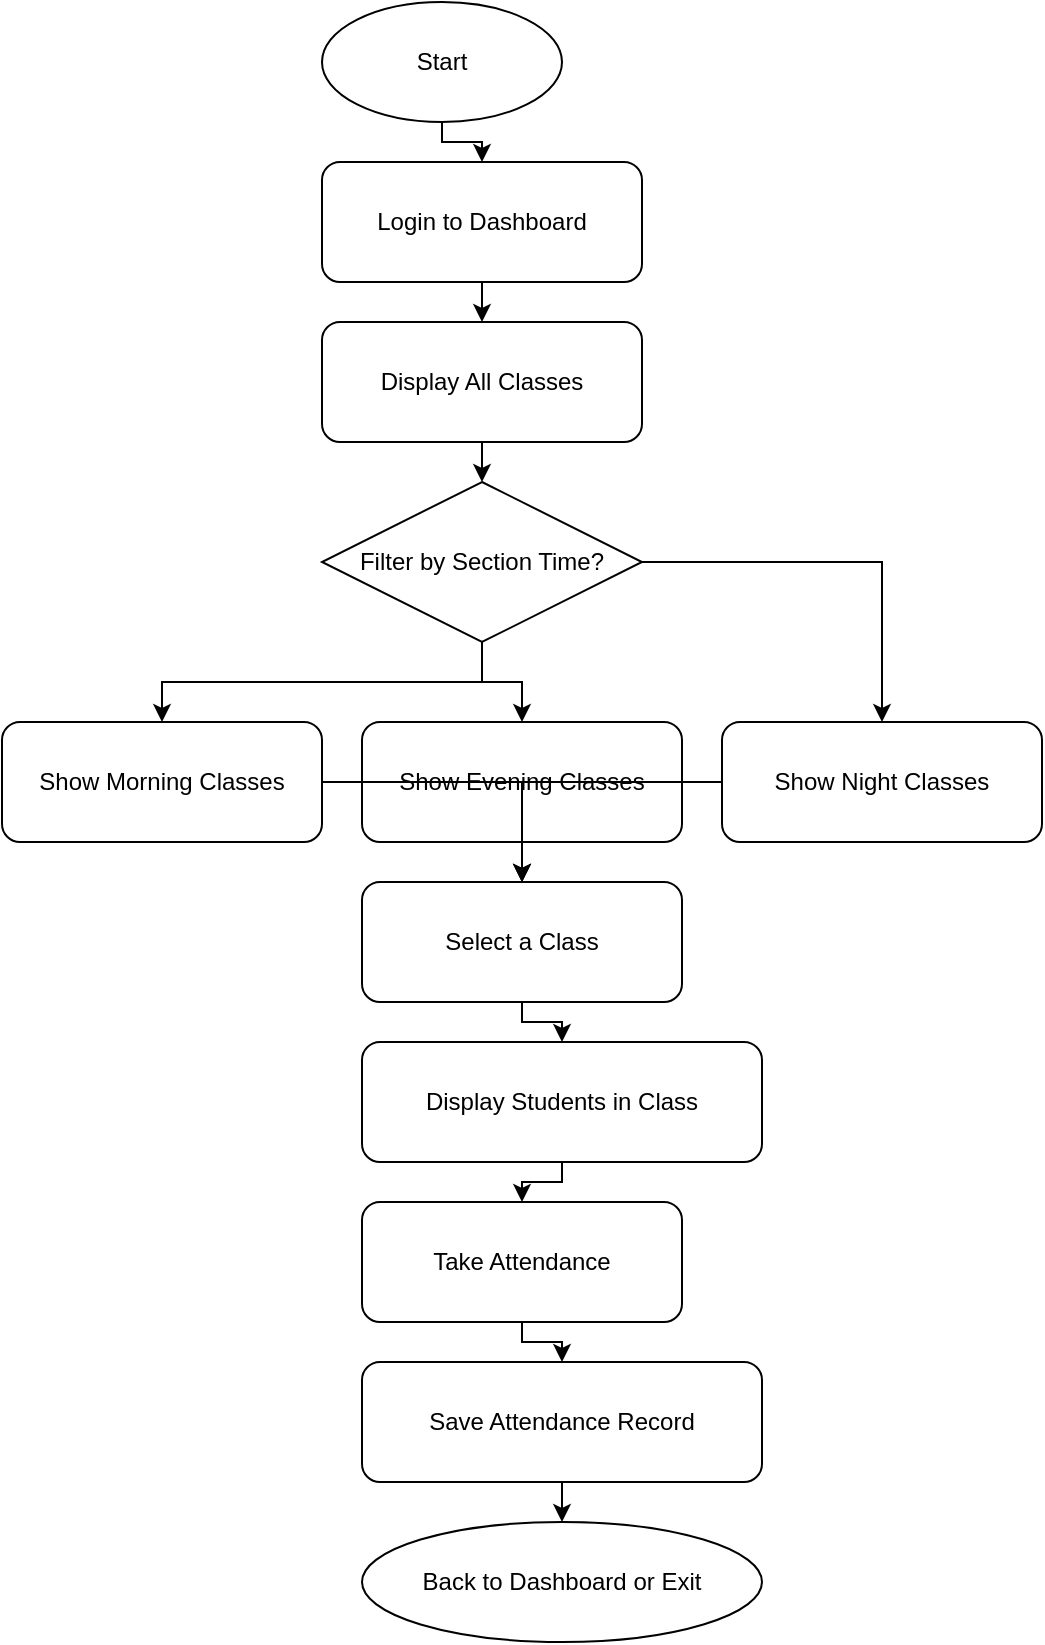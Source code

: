 <mxfile>
  <diagram name="Attendance Flow" id="6JB7k3FNaiY33hO8aD_1">
    <mxGraphModel dx="1274" dy="671" grid="1" gridSize="10" guides="1" tooltips="1" connect="1" arrows="1" fold="1" page="1" pageScale="1" pageWidth="827" pageHeight="1169" math="0" shadow="0">
      <root>
        <mxCell id="0"/>
        <mxCell id="1" parent="0"/>
        <mxCell id="2" value="Start" style="ellipse;whiteSpace=wrap;html=1;" vertex="1" parent="1">
          <mxGeometry x="160" y="40" width="120" height="60" as="geometry"/>
        </mxCell>
        <mxCell id="3" value="Login to Dashboard" style="rounded=1;whiteSpace=wrap;html=1;" vertex="1" parent="1">
          <mxGeometry x="160" y="120" width="160" height="60" as="geometry"/>
        </mxCell>
        <mxCell id="4" value="Display All Classes" style="rounded=1;whiteSpace=wrap;html=1;" vertex="1" parent="1">
          <mxGeometry x="160" y="200" width="160" height="60" as="geometry"/>
        </mxCell>
        <mxCell id="5" value="Filter by Section Time?" style="rhombus;whiteSpace=wrap;html=1;" vertex="1" parent="1">
          <mxGeometry x="160" y="280" width="160" height="80" as="geometry"/>
        </mxCell>
        <mxCell id="6" value="Show Morning Classes" style="rounded=1;whiteSpace=wrap;html=1;" vertex="1" parent="1">
          <mxGeometry x="0" y="400" width="160" height="60" as="geometry"/>
        </mxCell>
        <mxCell id="7" value="Show Evening Classes" style="rounded=1;whiteSpace=wrap;html=1;" vertex="1" parent="1">
          <mxGeometry x="180" y="400" width="160" height="60" as="geometry"/>
        </mxCell>
        <mxCell id="8" value="Show Night Classes" style="rounded=1;whiteSpace=wrap;html=1;" vertex="1" parent="1">
          <mxGeometry x="360" y="400" width="160" height="60" as="geometry"/>
        </mxCell>
        <mxCell id="9" value="Select a Class" style="rounded=1;whiteSpace=wrap;html=1;" vertex="1" parent="1">
          <mxGeometry x="180" y="480" width="160" height="60" as="geometry"/>
        </mxCell>
        <mxCell id="10" value="Display Students in Class" style="rounded=1;whiteSpace=wrap;html=1;" vertex="1" parent="1">
          <mxGeometry x="180" y="560" width="200" height="60" as="geometry"/>
        </mxCell>
        <mxCell id="11" value="Take Attendance" style="rounded=1;whiteSpace=wrap;html=1;" vertex="1" parent="1">
          <mxGeometry x="180" y="640" width="160" height="60" as="geometry"/>
        </mxCell>
        <mxCell id="12" value="Save Attendance Record" style="rounded=1;whiteSpace=wrap;html=1;" vertex="1" parent="1">
          <mxGeometry x="180" y="720" width="200" height="60" as="geometry"/>
        </mxCell>
        <mxCell id="13" value="Back to Dashboard or Exit" style="ellipse;whiteSpace=wrap;html=1;" vertex="1" parent="1">
          <mxGeometry x="180" y="800" width="200" height="60" as="geometry"/>
        </mxCell>

        <!-- Arrows -->
        <mxCell id="14" style="edgeStyle=orthogonalEdgeStyle;rounded=0;orthogonalLoop=1;" edge="1" parent="1" source="2" target="3"><mxGeometry relative="1" as="geometry"/></mxCell>
        <mxCell id="15" style="edgeStyle=orthogonalEdgeStyle;rounded=0;" edge="1" parent="1" source="3" target="4"><mxGeometry relative="1" as="geometry"/></mxCell>
        <mxCell id="16" style="edgeStyle=orthogonalEdgeStyle;rounded=0;" edge="1" parent="1" source="4" target="5"><mxGeometry relative="1" as="geometry"/></mxCell>
        <mxCell id="17" style="edgeStyle=orthogonalEdgeStyle;rounded=0;" edge="1" parent="1" source="5" target="6"><mxGeometry relative="1" as="geometry"><mxPoint x="160" y="340" as="offset"/></mxGeometry></mxCell>
        <mxCell id="18" style="edgeStyle=orthogonalEdgeStyle;rounded=0;" edge="1" parent="1" source="5" target="7"><mxGeometry relative="1" as="geometry"/></mxCell>
        <mxCell id="19" style="edgeStyle=orthogonalEdgeStyle;rounded=0;" edge="1" parent="1" source="5" target="8"><mxGeometry relative="1" as="geometry"/></mxCell>
        <mxCell id="20" style="edgeStyle=orthogonalEdgeStyle;rounded=0;" edge="1" parent="1" source="6" target="9"><mxGeometry relative="1" as="geometry"/></mxCell>
        <mxCell id="21" style="edgeStyle=orthogonalEdgeStyle;rounded=0;" edge="1" parent="1" source="7" target="9"><mxGeometry relative="1" as="geometry"/></mxCell>
        <mxCell id="22" style="edgeStyle=orthogonalEdgeStyle;rounded=0;" edge="1" parent="1" source="8" target="9"><mxGeometry relative="1" as="geometry"/></mxCell>
        <mxCell id="23" style="edgeStyle=orthogonalEdgeStyle;rounded=0;" edge="1" parent="1" source="9" target="10"><mxGeometry relative="1" as="geometry"/></mxCell>
        <mxCell id="24" style="edgeStyle=orthogonalEdgeStyle;rounded=0;" edge="1" parent="1" source="10" target="11"><mxGeometry relative="1" as="geometry"/></mxCell>
        <mxCell id="25" style="edgeStyle=orthogonalEdgeStyle;rounded=0;" edge="1" parent="1" source="11" target="12"><mxGeometry relative="1" as="geometry"/></mxCell>
        <mxCell id="26" style="edgeStyle=orthogonalEdgeStyle;rounded=0;" edge="1" parent="1" source="12" target="13"><mxGeometry relative="1" as="geometry"/></mxCell>
      </root>
    </mxGraphModel>
  </diagram>
</mxfile>
